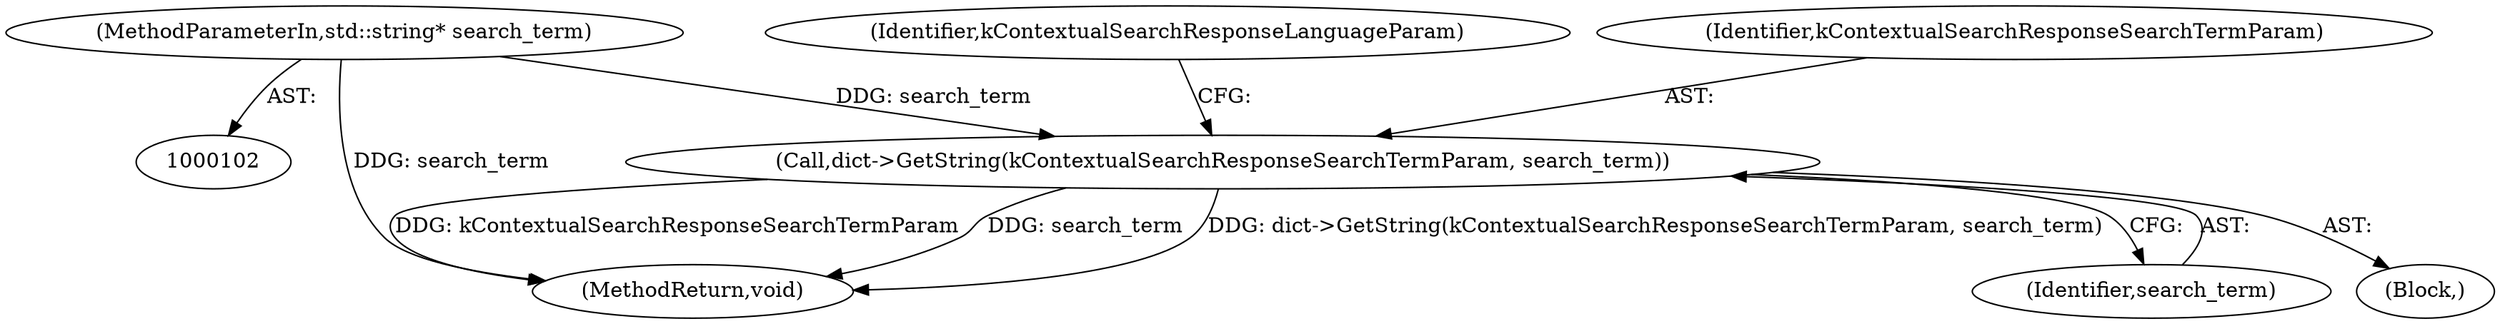 digraph "0_Chrome_c0947dabeaa10da67798c1bbc668dca4b280cad5_0@pointer" {
"1000104" [label="(MethodParameterIn,std::string* search_term)"];
"1000159" [label="(Call,dict->GetString(kContextualSearchResponseSearchTermParam, search_term))"];
"1000243" [label="(MethodReturn,void)"];
"1000161" [label="(Identifier,search_term)"];
"1000114" [label="(Block,)"];
"1000159" [label="(Call,dict->GetString(kContextualSearchResponseSearchTermParam, search_term))"];
"1000104" [label="(MethodParameterIn,std::string* search_term)"];
"1000163" [label="(Identifier,kContextualSearchResponseLanguageParam)"];
"1000160" [label="(Identifier,kContextualSearchResponseSearchTermParam)"];
"1000104" -> "1000102"  [label="AST: "];
"1000104" -> "1000243"  [label="DDG: search_term"];
"1000104" -> "1000159"  [label="DDG: search_term"];
"1000159" -> "1000114"  [label="AST: "];
"1000159" -> "1000161"  [label="CFG: "];
"1000160" -> "1000159"  [label="AST: "];
"1000161" -> "1000159"  [label="AST: "];
"1000163" -> "1000159"  [label="CFG: "];
"1000159" -> "1000243"  [label="DDG: dict->GetString(kContextualSearchResponseSearchTermParam, search_term)"];
"1000159" -> "1000243"  [label="DDG: kContextualSearchResponseSearchTermParam"];
"1000159" -> "1000243"  [label="DDG: search_term"];
}
